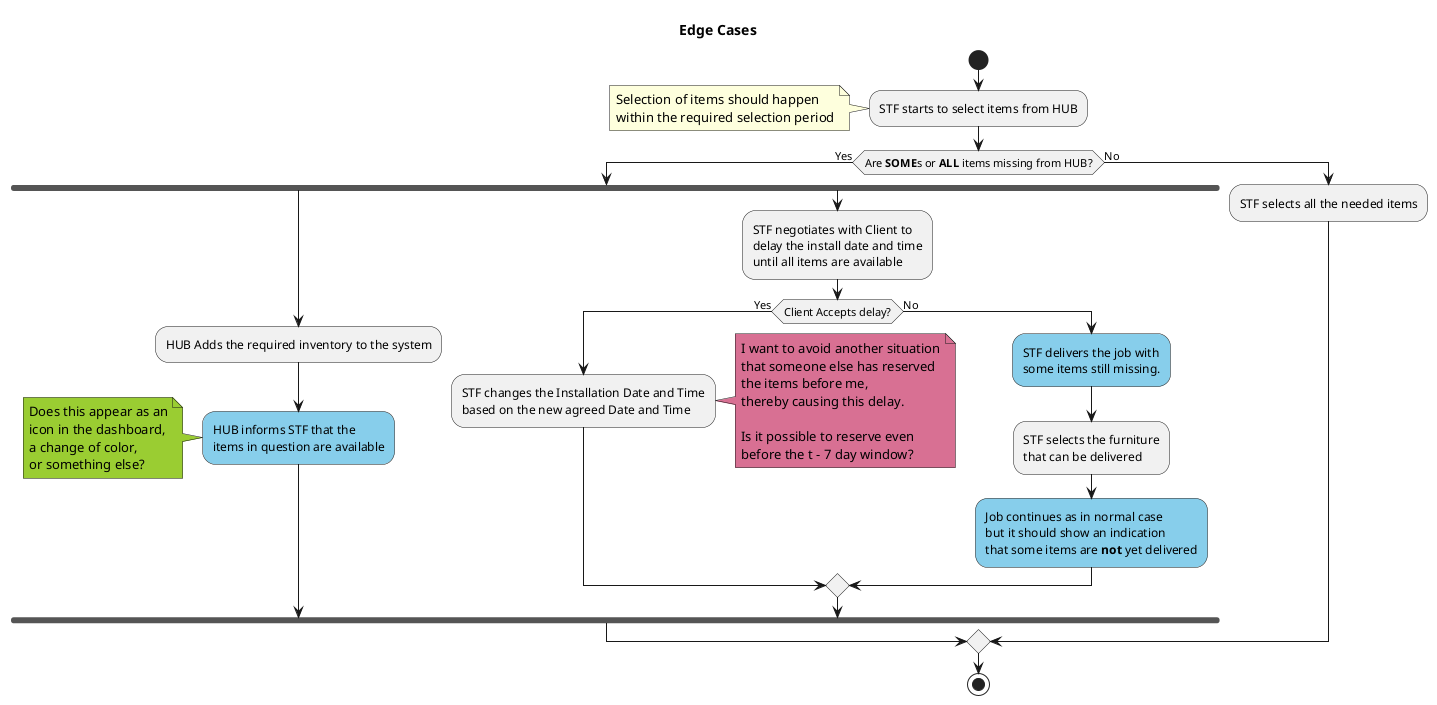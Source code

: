 ' Contains edge cases once some or all inventory items are missing
' during the date of Installation


@startuml
title Edge Cases
start

:STF starts to select items from HUB;
note
    Selection of items should happen
    within the required selection period
end note

if (Are **SOME**s or **ALL** items missing from HUB?) then (Yes)
    fork
        :HUB Adds the required inventory to the system;
        #SkyBlue:HUB informs STF that the
        items in question are available;
        note #YellowGreen
            Does this appear as an
            icon in the dashboard,
            a change of color, 
            or something else?
        end note
    fork again
        :STF negotiates with Client to
        delay the install date and time
        until all items are available;

        if (Client Accepts delay?) then (Yes)
            :STF changes the Installation Date and Time
            based on the new agreed Date and Time;

            note right #PaleVioletRed
                I want to avoid another situation
                that someone else has reserved
                the items before me,
                thereby causing this delay.

                Is it possible to reserve even
                before the t - 7 day window?
            end note
        else (No)
            #SkyBlue:STF delivers the job with
            some items still missing.;

            :STF selects the furniture
            that can be delivered;

            #SkyBlue:Job continues as in normal case
            but it should show an indication
            that some items are **not** yet delivered;
        endif
    end fork

else (No)
    :STF selects all the needed items;
endif
stop
@enduml